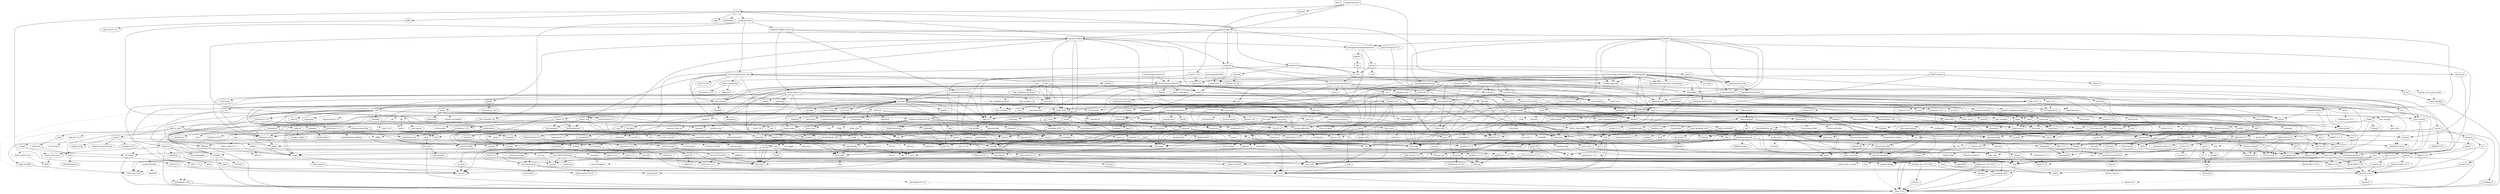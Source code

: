 digraph {
    0 [ label = "tests" shape = box]
    1 [ label = "catalyst-toolbox" shape = box]
    2 [ label = "chain-addr" shape = box]
    3 [ label = "chain-core" shape = box]
    4 [ label = "chain-ser" shape = box]
    5 [ label = "chain-crypto" shape = box]
    6 [ label = "typed-bytes" shape = box]
    7 [ label = "chain-impl-mockchain" shape = box]
    8 [ label = "cardano-legacy-address" shape = box]
    9 [ label = "chain-time" shape = box]
    10 [ label = "chain-vote" shape = box]
    11 [ label = "imhamt" shape = box]
    12 [ label = "sparse-array" shape = box]
    13 [ label = "chain-storage" shape = box]
    14 [ label = "jcli" shape = box]
    15 [ label = "jormungandr-lib" shape = box]
    16 [ label = "jormungandr-automation" shape = box]
    17 [ label = "jortestkit" shape = box]
    18 [ label = "jormungandr-integration-tests" shape = box]
    19 [ label = "hersir" shape = box]
    20 [ label = "thor" shape = box]
    21 [ label = "loki" shape = box]
    22 [ label = "mjolnir" shape = box]
    23 [ label = "snapshot-lib" shape = box]
    24 [ label = "symmetric-cipher" shape = box]
    25 [ label = "vit-servicing-station-lib" shape = box]
    26 [ label = "event-db" shape = box]
    27 [ label = "vit-servicing-station-tests" shape = box]
    28 [ label = "wallet" shape = box]
    29 [ label = "chain-path-derivation" shape = box]
    30 [ label = "hdkeygen" shape = box]
    31 [ label = "chain-network" shape = box]
    32 [ label = "jormungandrwallet" shape = box]
    33 [ label = "wallet-core" shape = box]
    34 [ label = "wallet-wasm-js" shape = box]
    35 [ label = "jormungandr" shape = box]
    36 [ label = "explorer" shape = box]
    37 [ label = "settings" shape = box]
    38 [ label = "blockchain" shape = box]
    39 [ label = "vit-servicing-station-cli" shape = box]
    40 [ label = "vit-servicing-station-server" shape = box]
    41 [ label = "iapyx" shape = box]
    42 [ label = "valgrind" shape = box]
    43 [ label = "vitup" shape = box]
    44 [ label = "mainnet-lib" shape = box]
    45 [ label = "mainnet-tools" shape = box]
    46 [ label = "scheduler-service-lib" shape = box]
    47 [ label = "signals-handler" shape = box]
    48 [ label = "snapshot-trigger-service" shape = box]
    49 [ label = "voting_tools_rs" shape = box]
    50 [ label = "integration-tests" shape = box]
    51 [ label = "cat-data-service" shape = box]
    52 [ label = "audit" shape = box]
    53 [ label = "sign" shape = box]
    54 [ label = "assert_fs" ]
    55 [ label = "bech32 0.8.1" ]
    56 [ label = "clap 4.2.1" ]
    57 [ label = "color-eyre" ]
    58 [ label = "csv" ]
    59 [ label = "fraction" ]
    60 [ label = "futures" ]
    61 [ label = "gag" ]
    62 [ label = "governor" ]
    63 [ label = "graphql_client" ]
    64 [ label = "hex" ]
    65 [ label = "image" ]
    66 [ label = "itertools 0.10.5" ]
    67 [ label = "once_cell" ]
    68 [ label = "qrcode" ]
    69 [ label = "quircs" ]
    70 [ label = "rand 0.8.5" ]
    71 [ label = "rand_chacha 0.3.1" ]
    72 [ label = "rayon" ]
    73 [ label = "regex" ]
    74 [ label = "reqwest" ]
    75 [ label = "rust_decimal" ]
    76 [ label = "serde" ]
    77 [ label = "serde_json" ]
    78 [ label = "serde_yaml" ]
    79 [ label = "sscanf" ]
    80 [ label = "thiserror" ]
    81 [ label = "time 0.3.20" ]
    82 [ label = "tokio" ]
    83 [ label = "tracing" ]
    84 [ label = "tracing-subscriber" ]
    85 [ label = "url" ]
    86 [ label = "cryptoxide 0.4.4" ]
    87 [ label = "proptest" ]
    88 [ label = "quickcheck" ]
    89 [ label = "curve25519-dalek-ng" ]
    90 [ label = "ed25519-bip32 0.4.1" ]
    91 [ label = "ed25519-dalek" ]
    92 [ label = "generic-array" ]
    93 [ label = "rand_core 0.6.4" ]
    94 [ label = "sha2 0.10.6" ]
    95 [ label = "lazy_static" ]
    96 [ label = "strum" ]
    97 [ label = "cbor_event" ]
    98 [ label = "base64 0.21.0" ]
    99 [ label = "const_format" ]
    100 [ label = "criterion" style = dashed]
    101 [ label = "data-pile" ]
    102 [ label = "sled" ]
    103 [ label = "tempfile" ]
    104 [ label = "base64 0.13.1" ]
    105 [ label = "bincode" ]
    106 [ label = "bytes" ]
    107 [ label = "clap_complete" ]
    108 [ label = "gtmpl" ]
    109 [ label = "rpassword" ]
    110 [ label = "http" ]
    111 [ label = "humantime" ]
    112 [ label = "parity-multiaddr" ]
    113 [ label = "serde_with" ]
    114 [ label = "assert_cmd" ]
    115 [ label = "bytesize" ]
    116 [ label = "custom_debug" ]
    117 [ label = "flate2" ]
    118 [ label = "fs_extra" ]
    119 [ label = "json" ]
    120 [ label = "keynesis" ]
    121 [ label = "log" ]
    122 [ label = "netstat2" ]
    123 [ label = "os_info" ]
    124 [ label = "poldercast" ]
    125 [ label = "predicates 2.1.5" ]
    126 [ label = "prost 0.9.0" ]
    127 [ label = "semver" ]
    128 [ label = "sysinfo" ]
    129 [ label = "tar" ]
    130 [ label = "tokio-stream" ]
    131 [ label = "tonic 0.6.2" ]
    132 [ label = "warp" ]
    133 [ label = "zip" ]
    134 [ label = "console" ]
    135 [ label = "dialoguer" ]
    136 [ label = "indicatif" ]
    137 [ label = "sha-1" ]
    138 [ label = "sha2 0.9.9" ]
    139 [ label = "bech32 0.7.3" ]
    140 [ label = "yaml-rust" ]
    141 [ label = "ctrlc" ]
    142 [ label = "slave-pool" ]
    143 [ label = "cocoon" ]
    144 [ label = "dirs" ]
    145 [ label = "serde_test" style = dashed]
    146 [ label = "zeroize" ]
    147 [ label = "diesel" ]
    148 [ label = "diesel_migrations" ]
    149 [ label = "dotenv" ]
    150 [ label = "http-zipkin" ]
    151 [ label = "notify" ]
    152 [ label = "r2d2" ]
    153 [ label = "simplelog 0.8.0" ]
    154 [ label = "tracing-futures" ]
    155 [ label = "bb8" ]
    156 [ label = "bb8-postgres" ]
    157 [ label = "chrono" ]
    158 [ label = "dotenvy" ]
    159 [ label = "tokio-postgres" ]
    160 [ label = "cfg-if 0.1.10" ]
    161 [ label = "dyn-clone" ]
    162 [ label = "fake" ]
    163 [ label = "hyper" ]
    164 [ label = "postgres" ]
    165 [ label = "pretty_assertions" ]
    166 [ label = "rand 0.7.3" ]
    167 [ label = "rand_core 0.5.1" ]
    168 [ label = "refinery" ]
    169 [ label = "hashlink" ]
    170 [ label = "http-body" ]
    171 [ label = "pin-project" ]
    172 [ label = "clear_on_drop" ]
    173 [ label = "console_error_panic_hook" style = dashed]
    174 [ label = "getrandom 0.2.9" ]
    175 [ label = "js-sys" ]
    176 [ label = "wasm-bindgen" ]
    177 [ label = "web-sys" ]
    178 [ label = "arc-swap" ]
    179 [ label = "jsonrpsee-core" ]
    180 [ label = "jsonrpsee-http-server" ]
    181 [ label = "linked-hash-map" ]
    182 [ label = "local-ip-address" ]
    183 [ label = "lru" ]
    184 [ label = "opentelemetry" ]
    185 [ label = "opentelemetry-otlp" ]
    186 [ label = "opentelemetry-semantic-conventions" ]
    187 [ label = "prometheus" style = dashed]
    188 [ label = "tokio-util 0.6.10" ]
    189 [ label = "tracing-appender" ]
    190 [ label = "tracing-opentelemetry" ]
    191 [ label = "trust-dns-resolver" ]
    192 [ label = "anyhow" ]
    193 [ label = "async-graphql" ]
    194 [ label = "async-graphql-warp" ]
    195 [ label = "futures-channel" ]
    196 [ label = "futures-util" ]
    197 [ label = "ed25519-bip32 0.3.2" ]
    198 [ label = "prettytable-rs" ]
    199 [ label = "warp-reverse-proxy" ]
    200 [ label = "diffy" ]
    201 [ label = "glob" ]
    202 [ label = "path-slash" ]
    203 [ label = "rustls" ]
    204 [ label = "rustls-pemfile" ]
    205 [ label = "tempdir" ]
    206 [ label = "tokio-rustls" ]
    207 [ label = "uuid 0.8.2" ]
    208 [ label = "walkdir" ]
    209 [ label = "cardano-serialization-lib" ]
    210 [ label = "pharos" ]
    211 [ label = "job_scheduler_ng" ]
    212 [ label = "num-traits" ]
    213 [ label = "uuid 1.3.1" ]
    214 [ label = "bytekind" ]
    215 [ label = "cddl" ]
    216 [ label = "ciborium" ]
    217 [ label = "dashmap" ]
    218 [ label = "microtype" ]
    219 [ label = "nonempty" ]
    220 [ label = "validity" ]
    221 [ label = "cfg-if 1.0.0" ]
    222 [ label = "libmath" ]
    223 [ label = "rand_chacha 0.2.2" ]
    224 [ label = "axum" ]
    225 [ label = "metrics" ]
    226 [ label = "metrics-exporter-prometheus" ]
    227 [ label = "tower-http" ]
    228 [ label = "clap_complete_command" ]
    229 [ label = "anstyle" ]
    230 [ label = "doc-comment" ]
    231 [ label = "globwalk" ]
    232 [ label = "predicates 3.0.2" ]
    233 [ label = "predicates-core" ]
    234 [ label = "predicates-tree" ]
    235 [ label = "clap_builder" ]
    236 [ label = "backtrace" ]
    237 [ label = "color-spantrace" style = dashed]
    238 [ label = "eyre" ]
    239 [ label = "indenter" ]
    240 [ label = "owo-colors" ]
    241 [ label = "tracing-error" style = dashed]
    242 [ label = "csv-core" ]
    243 [ label = "itoa" ]
    244 [ label = "ryu" ]
    245 [ label = "num" ]
    246 [ label = "futures-core" ]
    247 [ label = "futures-executor" ]
    248 [ label = "futures-io" ]
    249 [ label = "futures-sink" ]
    250 [ label = "futures-task" ]
    251 [ label = "filedescriptor" ]
    252 [ label = "futures-timer" style = dashed]
    253 [ label = "no-std-compat" ]
    254 [ label = "nonzero_ext" ]
    255 [ label = "parking_lot 0.12.1" ]
    256 [ label = "smallvec" ]
    257 [ label = "bytemuck" ]
    258 [ label = "byteorder" ]
    259 [ label = "color_quant" ]
    260 [ label = "gif" style = dashed]
    261 [ label = "jpeg-decoder" style = dashed]
    262 [ label = "num-iter" ]
    263 [ label = "num-rational 0.3.2" ]
    264 [ label = "png" style = dashed]
    265 [ label = "scoped_threadpool" style = dashed]
    266 [ label = "tiff" style = dashed]
    267 [ label = "either" ]
    268 [ label = "checked_int_cast" ]
    269 [ label = "ppv-lite86" ]
    270 [ label = "rayon-core" ]
    271 [ label = "aho-corasick" ]
    272 [ label = "memchr" ]
    273 [ label = "regex-syntax 0.6.29" ]
    274 [ label = "serde_urlencoded" ]
    275 [ label = "tower-service" ]
    276 [ label = "arrayvec 0.7.2" ]
    277 [ label = "borsh" style = dashed]
    278 [ label = "bytecheck" style = dashed]
    279 [ label = "rkyv" style = dashed]
    280 [ label = "indexmap" ]
    281 [ label = "time-core" ]
    282 [ label = "mio" style = dashed]
    283 [ label = "num_cpus" ]
    284 [ label = "pin-project-lite" ]
    285 [ label = "tracing-core" ]
    286 [ label = "matchers" style = dashed]
    287 [ label = "nu-ansi-term" style = dashed]
    288 [ label = "sharded-slab" style = dashed]
    289 [ label = "thread_local" ]
    290 [ label = "tracing-log" style = dashed]
    291 [ label = "tracing-serde" style = dashed]
    292 [ label = "form_urlencoded" ]
    293 [ label = "idna 0.3.0" ]
    294 [ label = "percent-encoding" ]
    295 [ label = "bit-set" style = dashed]
    296 [ label = "bitflags" ]
    297 [ label = "quick-error 2.0.1" style = dashed]
    298 [ label = "rand_xorshift" ]
    299 [ label = "rusty-fork" style = dashed]
    300 [ label = "unarray" ]
    301 [ label = "env_logger" style = dashed]
    302 [ label = "digest 0.9.0" ]
    303 [ label = "subtle-ng" ]
    304 [ label = "curve25519-dalek" ]
    305 [ label = "ed25519" ]
    306 [ label = "typenum" ]
    307 [ label = "digest 0.10.6" ]
    308 [ label = "atty" style = dashed]
    309 [ label = "cast" style = dashed]
    310 [ label = "clap 2.34.0" style = dashed]
    311 [ label = "criterion-plot" style = dashed]
    312 [ label = "oorandom" style = dashed]
    313 [ label = "plotters" style = dashed]
    314 [ label = "serde_cbor" style = dashed]
    315 [ label = "tinytemplate" style = dashed]
    316 [ label = "memmap2" ]
    317 [ label = "crc32fast" ]
    318 [ label = "crossbeam-epoch" ]
    319 [ label = "crossbeam-utils" ]
    320 [ label = "fxhash" ]
    321 [ label = "libc" ]
    322 [ label = "parking_lot 0.11.2" ]
    323 [ label = "fastrand" ]
    324 [ label = "gtmpl_value" ]
    325 [ label = "fnv" ]
    326 [ label = "arrayref" ]
    327 [ label = "bs58" ]
    328 [ label = "data-encoding" ]
    329 [ label = "multihash" ]
    330 [ label = "static_assertions" ]
    331 [ label = "unsigned-varint 0.7.1" ]
    332 [ label = "bstr" ]
    333 [ label = "wait-timeout" ]
    334 [ label = "miniz_oxide 0.6.2" ]
    335 [ label = "cryptoxide 0.3.6" ]
    336 [ label = "difflib" style = dashed]
    337 [ label = "float-cmp" style = dashed]
    338 [ label = "normalize-line-endings" style = dashed]
    339 [ label = "filetime" ]
    340 [ label = "tokio-util 0.7.7" ]
    341 [ label = "async-stream" ]
    342 [ label = "h2" style = dashed]
    343 [ label = "hyper-timeout" style = dashed]
    344 [ label = "tower" ]
    345 [ label = "tower-layer" ]
    346 [ label = "headers" ]
    347 [ label = "mime" ]
    348 [ label = "mime_guess" ]
    349 [ label = "multiparty" style = dashed]
    350 [ label = "scoped-tls" ]
    351 [ label = "tokio-tungstenite" style = dashed]
    352 [ label = "aes" style = dashed]
    353 [ label = "bzip2" style = dashed]
    354 [ label = "constant_time_eq" style = dashed]
    355 [ label = "hmac 0.12.1" ]
    356 [ label = "pbkdf2 0.11.0" style = dashed]
    357 [ label = "sha1" ]
    358 [ label = "zstd" style = dashed]
    359 [ label = "unicode-width" ]
    360 [ label = "shell-words" ]
    361 [ label = "number_prefix" ]
    362 [ label = "block-buffer 0.9.0" ]
    363 [ label = "opaque-debug" ]
    364 [ label = "crossbeam-channel" ]
    365 [ label = "aes-gcm" ]
    366 [ label = "chacha20poly1305" ]
    367 [ label = "hmac 0.11.0" ]
    368 [ label = "pbkdf2 0.9.0" ]
    369 [ label = "dirs-sys" ]
    370 [ label = "pq-sys" style = dashed]
    371 [ label = "migrations_internals" ]
    372 [ label = "zipkin" ]
    373 [ label = "scheduled-thread-pool" ]
    374 [ label = "termcolor" ]
    375 [ label = "num-integer" ]
    376 [ label = "time 0.1.45" style = dashed]
    377 [ label = "fallible-iterator" ]
    378 [ label = "phf" ]
    379 [ label = "postgres-protocol" ]
    380 [ label = "postgres-types" ]
    381 [ label = "socket2 0.5.1" ]
    382 [ label = "httparse" ]
    383 [ label = "httpdate" ]
    384 [ label = "socket2 0.4.9" style = dashed]
    385 [ label = "want" ]
    386 [ label = "ansi_term 0.11.0" ]
    387 [ label = "difference" ]
    388 [ label = "getrandom 0.1.16" style = dashed]
    389 [ label = "refinery-core" ]
    390 [ label = "hashbrown 0.12.3" ]
    391 [ label = "beef" ]
    392 [ label = "jsonrpsee-types" ]
    393 [ label = "rustc-hash" style = dashed]
    394 [ label = "globset" ]
    395 [ label = "unicase" ]
    396 [ label = "opentelemetry_api" ]
    397 [ label = "opentelemetry_sdk" ]
    398 [ label = "opentelemetry-proto" ]
    399 [ label = "prost 0.11.8" style = dashed]
    400 [ label = "tonic 0.8.3" style = dashed]
    401 [ label = "protobuf" style = dashed]
    402 [ label = "slab" style = dashed]
    403 [ label = "lru-cache" ]
    404 [ label = "resolv-conf" style = dashed]
    405 [ label = "trust-dns-proto" ]
    406 [ label = "async-graphql-parser" ]
    407 [ label = "async-graphql-value" ]
    408 [ label = "fast_chemail" style = dashed]
    409 [ label = "multer" ]
    410 [ label = "pin-utils" ]
    411 [ label = "encode_unicode" ]
    412 [ label = "is-terminal" ]
    413 [ label = "term" ]
    414 [ label = "ansi_term 0.12.1" ]
    415 [ label = "ring" ]
    416 [ label = "sct" ]
    417 [ label = "webpki" ]
    418 [ label = "rand 0.4.6" ]
    419 [ label = "remove_dir_all" ]
    420 [ label = "same-file" ]
    421 [ label = "num-bigint" ]
    422 [ label = "schemars" ]
    423 [ label = "cron" ]
    424 [ label = "libm" style = dashed]
    425 [ label = "abnf_to_pest" ]
    426 [ label = "base16" ]
    427 [ label = "base64-url" style = dashed]
    428 [ label = "clap 3.2.23" style = dashed]
    429 [ label = "codespan-reporting" ]
    430 [ label = "hexf-parse" ]
    431 [ label = "itertools 0.11.0" ]
    432 [ label = "lexical-core" ]
    433 [ label = "pest_meta" ]
    434 [ label = "pest_vm" ]
    435 [ label = "regex-syntax 0.7.4" style = dashed]
    436 [ label = "simplelog 0.12.1" ]
    437 [ label = "uriparse" style = dashed]
    438 [ label = "ciborium-io" ]
    439 [ label = "ciborium-ll" ]
    440 [ label = "hashbrown 0.14.0" ]
    441 [ label = "lock_api" ]
    442 [ label = "parking_lot_core 0.9.8" ]
    443 [ label = "secrecy" style = dashed]
    444 [ label = "rand 0.3.23" ]
    445 [ label = "axum-core" ]
    446 [ label = "matchit" ]
    447 [ label = "serde_path_to_error" style = dashed]
    448 [ label = "sync_wrapper" ]
    449 [ label = "ahash 0.7.6" ]
    450 [ label = "ipnet" ]
    451 [ label = "metrics-util" ]
    452 [ label = "quanta" ]
    453 [ label = "http-range-header" ]
    454 [ label = "clap_complete_fig" style = dashed]
    455 [ label = "clap_complete_nushell" style = dashed]
    456 [ label = "ignore" ]
    457 [ label = "termtree" ]
    458 [ label = "anstream" style = dashed]
    459 [ label = "clap_lex 0.4.1" ]
    460 [ label = "strsim" style = dashed]
    461 [ label = "addr2line" ]
    462 [ label = "object" ]
    463 [ label = "rustc-demangle" ]
    464 [ label = "num-complex" ]
    465 [ label = "num-rational 0.4.1" ]
    466 [ label = "weezl" style = dashed]
    467 [ label = "deflate" style = dashed]
    468 [ label = "miniz_oxide 0.3.7" style = dashed]
    469 [ label = "miniz_oxide 0.4.4" style = dashed]
    470 [ label = "crossbeam-deque" ]
    471 [ label = "hashbrown 0.13.2" style = dashed]
    472 [ label = "ptr_meta" style = dashed]
    473 [ label = "simdutf8" style = dashed]
    474 [ label = "rend" style = dashed]
    475 [ label = "seahash" style = dashed]
    476 [ label = "regex-automata" style = dashed]
    477 [ label = "overload" style = dashed]
    478 [ label = "unicode-bidi" ]
    479 [ label = "unicode-normalization" ]
    480 [ label = "bit-vec" style = dashed]
    481 [ label = "quick-error 1.2.3" style = dashed]
    482 [ label = "subtle" ]
    483 [ label = "signature" ]
    484 [ label = "block-buffer 0.10.4" style = dashed]
    485 [ label = "crypto-common" ]
    486 [ label = "textwrap 0.11.0" style = dashed]
    487 [ label = "plotters-backend" style = dashed]
    488 [ label = "plotters-svg" style = dashed]
    489 [ label = "half" ]
    490 [ label = "memoffset" ]
    491 [ label = "scopeguard" ]
    492 [ label = "instant" ]
    493 [ label = "parking_lot_core 0.8.6" ]
    494 [ label = "unsigned-varint 0.5.1" ]
    495 [ label = "adler" ]
    496 [ label = "tokio-io-timeout" style = dashed]
    497 [ label = "headers-core" ]
    498 [ label = "try-lock" ]
    499 [ label = "tungstenite" style = dashed]
    500 [ label = "cipher 0.3.0" ]
    501 [ label = "bzip2-sys" style = dashed]
    502 [ label = "password-hash" style = dashed]
    503 [ label = "zstd-safe" style = dashed]
    504 [ label = "aead 0.4.3" ]
    505 [ label = "ctr" ]
    506 [ label = "ghash" ]
    507 [ label = "aead 0.5.2" ]
    508 [ label = "chacha20" ]
    509 [ label = "cipher 0.4.4" ]
    510 [ label = "poly1305" ]
    511 [ label = "crypto-mac" ]
    512 [ label = "lazycell" ]
    513 [ label = "zipkin-types" ]
    514 [ label = "phf_shared" ]
    515 [ label = "md-5" ]
    516 [ label = "stringprep" ]
    517 [ label = "siphasher" ]
    518 [ label = "toml" ]
    519 [ label = "hostname" style = dashed]
    520 [ label = "idna 0.2.3" ]
    521 [ label = "tinyvec" ]
    522 [ label = "pest" ]
    523 [ label = "ascii_utils" style = dashed]
    524 [ label = "encoding_rs" ]
    525 [ label = "spin" ]
    526 [ label = "io-lifetimes" ]
    527 [ label = "dirs-next" ]
    528 [ label = "untrusted" ]
    529 [ label = "nom" ]
    530 [ label = "abnf" ]
    531 [ label = "pretty" ]
    532 [ label = "clap_lex 0.2.4" style = dashed]
    533 [ label = "textwrap 0.16.0" style = dashed]
    534 [ label = "lexical-parse-float" style = dashed]
    535 [ label = "lexical-parse-integer" style = dashed]
    536 [ label = "lexical-util" ]
    537 [ label = "lexical-write-float" style = dashed]
    538 [ label = "lexical-write-integer" style = dashed]
    539 [ label = "atomic-shim" style = dashed]
    540 [ label = "hashbrown 0.11.2" style = dashed]
    541 [ label = "sketches-ddsketch" style = dashed]
    542 [ label = "anstyle-parse" style = dashed]
    543 [ label = "concolor-override" style = dashed]
    544 [ label = "concolor-query" style = dashed]
    545 [ label = "utf8parse" style = dashed]
    546 [ label = "gimli" ]
    547 [ label = "adler32" style = dashed]
    548 [ label = "ahash 0.8.3" style = dashed]
    549 [ label = "utf-8" style = dashed]
    550 [ label = "base64ct" style = dashed]
    551 [ label = "zstd-sys" style = dashed]
    552 [ label = "polyval" ]
    553 [ label = "inout" ]
    554 [ label = "universal-hash 0.5.0" ]
    555 [ label = "match_cfg" style = dashed]
    556 [ label = "matches" ]
    557 [ label = "tinyvec_macros" style = dashed]
    558 [ label = "ucd-trie" ]
    559 [ label = "dirs-sys-next" ]
    560 [ label = "minimal-lexical" ]
    561 [ label = "abnf-core" ]
    562 [ label = "arrayvec 0.5.2" ]
    563 [ label = "typed-arena" ]
    564 [ label = "unicode-segmentation" ]
    565 [ label = "os_str_bytes" style = dashed]
    566 [ label = "universal-hash 0.4.1" ]
    1 -> 57 [ ]
    1 -> 61 [ ]
    1 -> 62 [ ]
    1 -> 18 [ ]
    1 -> 68 [ ]
    1 -> 69 [ ]
    1 -> 79 [ ]
    1 -> 24 [ ]
    1 -> 25 [ style = dotted]
    1 -> 28 [ ]
    2 -> 3 [ ]
    2 -> 5 [ ]
    3 -> 4 [ ]
    4 -> 80 [ ]
    5 -> 55 [ ]
    5 -> 89 [ ]
    5 -> 90 [ ]
    5 -> 91 [ ]
    5 -> 64 [ ]
    5 -> 87 [ style = dotted]
    5 -> 88 [ style = dotted]
    5 -> 72 [ ]
    5 -> 94 [ ]
    5 -> 6 [ ]
    7 -> 8 [ ]
    7 -> 2 [ ]
    7 -> 9 [ ]
    7 -> 10 [ ]
    7 -> 11 [ ]
    7 -> 12 [ ]
    7 -> 96 [ ]
    7 -> 83 [ ]
    8 -> 97 [ ]
    8 -> 90 [ ]
    9 -> 3 [ ]
    9 -> 87 [ style = dotted]
    9 -> 88 [ style = dotted]
    10 -> 98 [ ]
    10 -> 3 [ ]
    10 -> 5 [ ]
    10 -> 99 [ ]
    11 -> 87 [ style = dotted]
    11 -> 80 [ ]
    13 -> 100 [ style = dotted]
    13 -> 101 [ ]
    13 -> 93 [ style = dotted]
    13 -> 102 [ ]
    13 -> 103 [ style = dotted]
    13 -> 80 [ ]
    14 -> 105 [ ]
    14 -> 107 [ ]
    14 -> 108 [ ]
    14 -> 15 [ ]
    14 -> 74 [ ]
    14 -> 109 [ ]
    14 -> 78 [ ]
    15 -> 7 [ ]
    15 -> 110 [ ]
    15 -> 111 [ ]
    15 -> 112 [ ]
    15 -> 113 [ ]
    16 -> 114 [ ]
    16 -> 13 [ ]
    16 -> 63 [ ]
    16 -> 14 [ ]
    16 -> 17 [ ]
    16 -> 119 [ ]
    16 -> 122 [ ]
    16 -> 124 [ ]
    16 -> 131 [ ]
    16 -> 84 [ ]
    17 -> 54 [ ]
    17 -> 55 [ ]
    17 -> 115 [ ]
    17 -> 58 [ ]
    17 -> 116 [ ]
    17 -> 135 [ ]
    17 -> 118 [ ]
    17 -> 64 [ ]
    17 -> 111 [ ]
    17 -> 136 [ ]
    17 -> 123 [ ]
    17 -> 125 [ ]
    17 -> 74 [ ]
    17 -> 127 [ ]
    17 -> 78 [ ]
    17 -> 137 [ ]
    17 -> 138 [ ]
    17 -> 128 [ ]
    17 -> 129 [ ]
    17 -> 132 [ ]
    17 -> 133 [ ]
    18 -> 139 [ ]
    18 -> 19 [ ]
    18 -> 22 [ ]
    19 -> 141 [ ]
    19 -> 142 [ ]
    19 -> 20 [ ]
    20 -> 143 [ ]
    20 -> 144 [ ]
    20 -> 16 [ ]
    21 -> 20 [ ]
    22 -> 21 [ ]
    23 -> 59 [ ]
    23 -> 15 [ ]
    23 -> 74 [ ]
    23 -> 75 [ ]
    23 -> 145 [ style = dotted]
    24 -> 86 [ ]
    24 -> 70 [ ]
    24 -> 80 [ ]
    24 -> 146 [ ]
    25 -> 56 [ ]
    25 -> 148 [ ]
    25 -> 149 [ ]
    25 -> 26 [ ]
    25 -> 150 [ ]
    25 -> 66 [ ]
    25 -> 151 [ ]
    25 -> 153 [ ]
    25 -> 23 [ ]
    25 -> 154 [ ]
    25 -> 84 [ ]
    25 -> 132 [ ]
    26 -> 156 [ ]
    26 -> 158 [ ]
    26 -> 75 [ ]
    26 -> 80 [ ]
    27 -> 114 [ ]
    27 -> 160 [ ]
    27 -> 161 [ ]
    27 -> 162 [ ]
    27 -> 17 [ ]
    27 -> 165 [ ]
    27 -> 168 [ ]
    27 -> 25 [ ]
    28 -> 169 [ ]
    28 -> 30 [ ]
    28 -> 66 [ ]
    28 -> 15 [ ]
    29 -> 80 [ ]
    30 -> 8 [ ]
    30 -> 2 [ ]
    30 -> 29 [ ]
    31 -> 5 [ ]
    31 -> 60 [ ]
    31 -> 80 [ ]
    31 -> 131 [ ]
    32 -> 33 [ ]
    33 -> 139 [ ]
    33 -> 24 [ ]
    33 -> 28 [ ]
    34 -> 172 [ ]
    34 -> 173 [ style = dotted]
    34 -> 33 [ ]
    34 -> 177 [ ]
    35 -> 178 [ ]
    35 -> 31 [ ]
    35 -> 13 [ ]
    35 -> 56 [ ]
    35 -> 150 [ ]
    35 -> 15 [ ]
    35 -> 180 [ ]
    35 -> 182 [ ]
    35 -> 185 [ ]
    35 -> 186 [ ]
    35 -> 124 [ ]
    35 -> 187 [ style = dotted]
    35 -> 74 [ ]
    35 -> 78 [ ]
    35 -> 189 [ ]
    35 -> 190 [ ]
    35 -> 191 [ ]
    35 -> 132 [ ]
    36 -> 192 [ ]
    36 -> 194 [ ]
    36 -> 31 [ ]
    36 -> 150 [ ]
    36 -> 18 [ ]
    36 -> 185 [ ]
    36 -> 186 [ ]
    36 -> 189 [ ]
    36 -> 190 [ ]
    37 -> 102 [ ]
    37 -> 80 [ ]
    38 -> 7 [ ]
    38 -> 183 [ ]
    39 -> 58 [ ]
    39 -> 25 [ ]
    40 -> 185 [ ]
    40 -> 186 [ ]
    40 -> 189 [ ]
    40 -> 190 [ ]
    40 -> 25 [ ]
    41 -> 1 [ ]
    41 -> 197 [ ]
    41 -> 198 [ ]
    41 -> 42 [ ]
    42 -> 16 [ ]
    42 -> 27 [ ]
    42 -> 33 [ ]
    42 -> 199 [ ]
    43 -> 200 [ ]
    43 -> 201 [ ]
    43 -> 45 [ ]
    43 -> 202 [ ]
    43 -> 189 [ ]
    43 -> 207 [ ]
    43 -> 42 [ ]
    44 -> 209 [ ]
    44 -> 210 [ ]
    44 -> 23 [ ]
    44 -> 205 [ ]
    44 -> 20 [ ]
    45 -> 211 [ ]
    45 -> 44 [ ]
    45 -> 198 [ ]
    45 -> 48 [ ]
    45 -> 27 [ ]
    46 -> 157 [ ]
    46 -> 56 [ ]
    46 -> 60 [ ]
    46 -> 17 [ ]
    46 -> 213 [ ]
    47 -> 60 [ ]
    47 -> 82 [ ]
    48 -> 1 [ ]
    48 -> 46 [ ]
    48 -> 47 [ ]
    48 -> 49 [ ]
    49 -> 214 [ ]
    49 -> 209 [ ]
    49 -> 215 [ ]
    49 -> 56 [ ]
    49 -> 57 [ ]
    49 -> 217 [ ]
    49 -> 144 [ ]
    49 -> 218 [ ]
    49 -> 219 [ ]
    49 -> 87 [ ]
    49 -> 72 [ ]
    49 -> 75 [ ]
    49 -> 220 [ ]
    50 -> 41 [ ]
    50 -> 222 [ ]
    50 -> 223 [ ]
    50 -> 43 [ ]
    51 -> 224 [ ]
    51 -> 56 [ ]
    51 -> 26 [ ]
    51 -> 226 [ ]
    51 -> 113 [ ]
    51 -> 227 [ ]
    51 -> 84 [ ]
    52 -> 13 [ ]
    52 -> 228 [ ]
    52 -> 57 [ ]
    52 -> 78 [ ]
    52 -> 28 [ ]
    53 -> 13 [ ]
    53 -> 228 [ ]
    53 -> 57 [ ]
    53 -> 78 [ ]
    53 -> 28 [ ]
    54 -> 230 [ ]
    54 -> 231 [ ]
    54 -> 232 [ ]
    54 -> 234 [ ]
    54 -> 103 [ ]
    56 -> 235 [ ]
    57 -> 236 [ ]
    57 -> 237 [ style = dotted]
    57 -> 238 [ ]
    58 -> 242 [ ]
    58 -> 243 [ ]
    58 -> 244 [ ]
    58 -> 76 [ ]
    59 -> 95 [ style = dotted]
    59 -> 245 [ ]
    60 -> 247 [ style = dotted]
    61 -> 251 [ ]
    61 -> 103 [ ]
    62 -> 60 [ style = dotted]
    62 -> 252 [ style = dotted]
    62 -> 253 [ ]
    62 -> 254 [ ]
    62 -> 255 [ ]
    62 -> 70 [ style = dotted]
    63 -> 77 [ ]
    65 -> 257 [ ]
    65 -> 260 [ style = dotted]
    65 -> 262 [ ]
    65 -> 263 [ ]
    65 -> 264 [ style = dotted]
    65 -> 265 [ style = dotted]
    65 -> 266 [ style = dotted]
    66 -> 267 [ ]
    68 -> 268 [ ]
    68 -> 65 [ style = dotted]
    69 -> 212 [ ]
    69 -> 80 [ ]
    70 -> 71 [ style = dotted]
    71 -> 269 [ ]
    71 -> 93 [ ]
    72 -> 267 [ ]
    72 -> 270 [ ]
    73 -> 271 [ style = dotted]
    73 -> 273 [ ]
    74 -> 98 [ ]
    74 -> 196 [ ]
    74 -> 110 [ ]
    74 -> 77 [ style = dotted]
    74 -> 274 [ ]
    74 -> 275 [ ]
    74 -> 85 [ ]
    75 -> 276 [ ]
    75 -> 277 [ style = dotted]
    75 -> 164 [ style = dotted]
    75 -> 279 [ style = dotted]
    77 -> 243 [ ]
    77 -> 244 [ ]
    77 -> 76 [ ]
    78 -> 280 [ ]
    78 -> 244 [ ]
    78 -> 140 [ ]
    79 -> 99 [ ]
    79 -> 95 [ ]
    79 -> 73 [ ]
    81 -> 243 [ style = dotted]
    81 -> 76 [ style = dotted]
    81 -> 281 [ ]
    82 -> 106 [ style = dotted]
    82 -> 282 [ style = dotted]
    82 -> 283 [ style = dotted]
    82 -> 255 [ style = dotted]
    82 -> 284 [ ]
    83 -> 121 [ style = dotted]
    83 -> 284 [ ]
    83 -> 285 [ ]
    84 -> 286 [ style = dotted]
    84 -> 287 [ style = dotted]
    84 -> 73 [ style = dotted]
    84 -> 77 [ style = dotted]
    84 -> 288 [ style = dotted]
    84 -> 256 [ style = dotted]
    84 -> 289 [ style = dotted]
    84 -> 81 [ style = dotted]
    84 -> 83 [ style = dotted]
    84 -> 290 [ style = dotted]
    84 -> 291 [ style = dotted]
    85 -> 292 [ ]
    85 -> 293 [ ]
    85 -> 76 [ style = dotted]
    87 -> 295 [ style = dotted]
    87 -> 296 [ ]
    87 -> 258 [ ]
    87 -> 95 [ style = dotted]
    87 -> 212 [ ]
    87 -> 297 [ style = dotted]
    87 -> 70 [ ]
    87 -> 298 [ ]
    87 -> 273 [ style = dotted]
    87 -> 299 [ style = dotted]
    87 -> 300 [ ]
    88 -> 301 [ style = dotted]
    88 -> 166 [ ]
    89 -> 258 [ ]
    89 -> 302 [ ]
    89 -> 93 [ ]
    89 -> 303 [ ]
    89 -> 146 [ ]
    90 -> 86 [ ]
    91 -> 304 [ ]
    91 -> 305 [ ]
    91 -> 166 [ style = dotted]
    91 -> 76 [ style = dotted]
    91 -> 138 [ ]
    92 -> 306 [ ]
    93 -> 174 [ style = dotted]
    94 -> 307 [ ]
    100 -> 308 [ style = dashed]
    100 -> 310 [ style = dashed]
    100 -> 311 [ style = dashed]
    100 -> 58 [ style = dashed]
    100 -> 60 [ style = dotted]
    100 -> 95 [ style = dashed]
    100 -> 312 [ style = dashed]
    100 -> 313 [ style = dashed]
    100 -> 72 [ style = dashed]
    100 -> 73 [ style = dashed]
    100 -> 314 [ style = dashed]
    100 -> 315 [ style = dashed]
    100 -> 82 [ style = dotted]
    100 -> 208 [ style = dashed]
    101 -> 316 [ ]
    102 -> 317 [ ]
    102 -> 318 [ ]
    102 -> 320 [ ]
    102 -> 321 [ ]
    102 -> 121 [ ]
    102 -> 322 [ ]
    103 -> 221 [ ]
    103 -> 323 [ ]
    105 -> 76 [ ]
    106 -> 76 [ style = dotted]
    107 -> 56 [ ]
    108 -> 324 [ ]
    108 -> 66 [ ]
    108 -> 95 [ ]
    108 -> 294 [ ]
    109 -> 77 [ ]
    110 -> 106 [ ]
    110 -> 325 [ ]
    110 -> 243 [ ]
    112 -> 326 [ ]
    112 -> 327 [ ]
    112 -> 258 [ ]
    112 -> 328 [ ]
    112 -> 329 [ ]
    112 -> 330 [ ]
    112 -> 331 [ ]
    112 -> 85 [ style = dotted]
    113 -> 104 [ style = dotted]
    113 -> 157 [ style = dotted]
    113 -> 64 [ style = dotted]
    113 -> 280 [ style = dotted]
    113 -> 77 [ style = dotted]
    113 -> 81 [ style = dotted]
    114 -> 332 [ ]
    114 -> 230 [ ]
    114 -> 232 [ ]
    114 -> 234 [ ]
    114 -> 333 [ ]
    117 -> 317 [ ]
    117 -> 334 [ style = dotted]
    120 -> 335 [ ]
    120 -> 64 [ ]
    120 -> 71 [ ]
    120 -> 80 [ ]
    121 -> 221 [ ]
    121 -> 76 [ style = dotted]
    122 -> 296 [ ]
    122 -> 321 [ ]
    122 -> 80 [ ]
    123 -> 121 [ ]
    124 -> 120 [ ]
    124 -> 183 [ ]
    125 -> 336 [ style = dotted]
    125 -> 337 [ style = dotted]
    125 -> 66 [ ]
    125 -> 338 [ style = dotted]
    125 -> 233 [ ]
    125 -> 73 [ style = dotted]
    126 -> 106 [ ]
    127 -> 76 [ style = dotted]
    128 -> 72 [ style = dotted]
    129 -> 339 [ ]
    130 -> 340 [ style = dotted]
    131 -> 341 [ ]
    131 -> 104 [ ]
    131 -> 343 [ style = dotted]
    131 -> 294 [ ]
    131 -> 126 [ style = dotted]
    131 -> 130 [ ]
    131 -> 188 [ ]
    131 -> 344 [ style = dotted]
    131 -> 154 [ style = dotted]
    132 -> 346 [ ]
    132 -> 163 [ ]
    132 -> 348 [ ]
    132 -> 349 [ style = dotted]
    132 -> 171 [ ]
    132 -> 204 [ ]
    132 -> 350 [ ]
    132 -> 77 [ ]
    132 -> 274 [ ]
    132 -> 206 [ style = dotted]
    132 -> 130 [ ]
    132 -> 351 [ style = dotted]
    133 -> 352 [ style = dotted]
    133 -> 258 [ ]
    133 -> 353 [ style = dotted]
    133 -> 354 [ style = dotted]
    133 -> 117 [ style = dotted]
    133 -> 356 [ style = dotted]
    133 -> 357 [ style = dotted]
    133 -> 81 [ style = dotted]
    133 -> 358 [ style = dotted]
    134 -> 95 [ ]
    134 -> 321 [ ]
    134 -> 359 [ style = dotted]
    135 -> 134 [ ]
    135 -> 360 [ ]
    135 -> 103 [ style = dotted]
    135 -> 146 [ style = dotted]
    136 -> 134 [ ]
    136 -> 361 [ ]
    136 -> 73 [ ]
    137 -> 362 [ ]
    137 -> 221 [ ]
    137 -> 302 [ ]
    137 -> 363 [ ]
    138 -> 362 [ ]
    138 -> 221 [ ]
    138 -> 302 [ ]
    138 -> 363 [ ]
    140 -> 181 [ ]
    142 -> 364 [ ]
    143 -> 365 [ ]
    143 -> 366 [ ]
    143 -> 368 [ ]
    143 -> 70 [ ]
    144 -> 369 [ ]
    145 -> 76 [ style = dashed]
    147 -> 296 [ style = dotted]
    147 -> 258 [ ]
    147 -> 157 [ style = dotted]
    147 -> 370 [ style = dotted]
    147 -> 152 [ style = dotted]
    147 -> 77 [ style = dotted]
    148 -> 371 [ ]
    150 -> 110 [ ]
    150 -> 372 [ ]
    151 -> 296 [ ]
    151 -> 364 [ style = dotted]
    151 -> 339 [ ]
    151 -> 321 [ ]
    151 -> 208 [ ]
    152 -> 121 [ ]
    152 -> 373 [ ]
    153 -> 157 [ ]
    153 -> 121 [ ]
    153 -> 374 [ style = dotted]
    154 -> 171 [ style = dotted]
    154 -> 83 [ ]
    155 -> 196 [ ]
    155 -> 82 [ ]
    156 -> 155 [ ]
    156 -> 159 [ ]
    157 -> 375 [ ]
    157 -> 76 [ style = dotted]
    157 -> 376 [ style = dotted]
    159 -> 196 [ ]
    159 -> 294 [ ]
    159 -> 378 [ ]
    159 -> 380 [ ]
    159 -> 381 [ ]
    159 -> 340 [ ]
    162 -> 157 [ style = dotted]
    162 -> 110 [ style = dotted]
    162 -> 70 [ ]
    163 -> 342 [ style = dotted]
    163 -> 170 [ ]
    163 -> 382 [ ]
    163 -> 383 [ ]
    163 -> 384 [ style = dotted]
    163 -> 275 [ ]
    163 -> 385 [ ]
    164 -> 159 [ ]
    165 -> 386 [ ]
    165 -> 387 [ ]
    166 -> 167 [ ]
    167 -> 388 [ style = dotted]
    168 -> 389 [ ]
    169 -> 390 [ ]
    170 -> 110 [ ]
    170 -> 284 [ ]
    173 -> 176 [ style = dashed]
    174 -> 221 [ ]
    175 -> 176 [ ]
    176 -> 221 [ ]
    177 -> 175 [ ]
    179 -> 276 [ style = dotted]
    179 -> 163 [ style = dotted]
    179 -> 392 [ ]
    179 -> 70 [ style = dotted]
    179 -> 393 [ style = dotted]
    180 -> 394 [ ]
    180 -> 179 [ ]
    180 -> 95 [ ]
    180 -> 395 [ ]
    182 -> 80 [ ]
    183 -> 390 [ style = dotted]
    184 -> 397 [ ]
    185 -> 398 [ ]
    186 -> 184 [ ]
    187 -> 325 [ style = dashed]
    187 -> 95 [ style = dashed]
    187 -> 272 [ style = dashed]
    187 -> 255 [ style = dashed]
    187 -> 401 [ style = dotted]
    187 -> 80 [ style = dashed]
    188 -> 246 [ ]
    188 -> 249 [ ]
    188 -> 402 [ style = dotted]
    188 -> 82 [ ]
    189 -> 364 [ ]
    189 -> 84 [ ]
    190 -> 184 [ ]
    190 -> 84 [ ]
    191 -> 403 [ ]
    191 -> 404 [ style = dotted]
    191 -> 405 [ ]
    193 -> 406 [ ]
    193 -> 341 [ ]
    193 -> 104 [ ]
    193 -> 408 [ style = dotted]
    193 -> 409 [ ]
    193 -> 212 [ ]
    193 -> 67 [ ]
    193 -> 73 [ ]
    193 -> 274 [ ]
    193 -> 330 [ ]
    193 -> 103 [ ]
    194 -> 193 [ ]
    194 -> 132 [ ]
    195 -> 246 [ ]
    195 -> 249 [ style = dotted]
    196 -> 195 [ style = dotted]
    196 -> 248 [ style = dotted]
    196 -> 250 [ ]
    196 -> 272 [ style = dotted]
    196 -> 284 [ ]
    196 -> 410 [ ]
    196 -> 402 [ style = dotted]
    197 -> 335 [ ]
    198 -> 58 [ style = dotted]
    198 -> 411 [ ]
    198 -> 412 [ ]
    198 -> 95 [ ]
    198 -> 413 [ ]
    198 -> 359 [ ]
    199 -> 95 [ ]
    199 -> 74 [ ]
    199 -> 132 [ ]
    200 -> 414 [ ]
    203 -> 121 [ style = dotted]
    203 -> 416 [ ]
    203 -> 417 [ ]
    204 -> 98 [ ]
    205 -> 418 [ ]
    205 -> 419 [ ]
    206 -> 203 [ ]
    206 -> 82 [ ]
    207 -> 174 [ style = dotted]
    207 -> 76 [ style = dotted]
    208 -> 420 [ ]
    209 -> 139 [ ]
    209 -> 97 [ ]
    209 -> 172 [ ]
    209 -> 90 [ ]
    209 -> 64 [ ]
    209 -> 66 [ ]
    209 -> 181 [ ]
    209 -> 421 [ ]
    209 -> 70 [ ]
    209 -> 422 [ ]
    209 -> 138 [ ]
    210 -> 60 [ ]
    211 -> 423 [ ]
    211 -> 213 [ ]
    212 -> 424 [ style = dotted]
    213 -> 174 [ style = dotted]
    213 -> 76 [ style = dotted]
    214 -> 64 [ style = dotted]
    214 -> 76 [ ]
    214 -> 300 [ ]
    215 -> 425 [ ]
    215 -> 426 [ ]
    215 -> 427 [ style = dotted]
    215 -> 157 [ style = dotted]
    215 -> 216 [ style = dotted]
    215 -> 428 [ style = dotted]
    215 -> 429 [ ]
    215 -> 328 [ ]
    215 -> 430 [ ]
    215 -> 431 [ ]
    215 -> 432 [ ]
    215 -> 434 [ ]
    215 -> 73 [ ]
    215 -> 435 [ style = dotted]
    215 -> 77 [ style = dotted]
    215 -> 436 [ ]
    215 -> 437 [ style = dotted]
    216 -> 439 [ ]
    216 -> 76 [ ]
    217 -> 440 [ ]
    217 -> 441 [ ]
    217 -> 67 [ ]
    217 -> 442 [ ]
    218 -> 443 [ style = dotted]
    219 -> 76 [ style = dotted]
    222 -> 444 [ ]
    223 -> 269 [ ]
    223 -> 167 [ ]
    224 -> 445 [ ]
    224 -> 296 [ ]
    224 -> 163 [ ]
    224 -> 446 [ ]
    224 -> 77 [ style = dotted]
    224 -> 447 [ style = dotted]
    224 -> 274 [ style = dotted]
    224 -> 448 [ ]
    224 -> 344 [ ]
    225 -> 449 [ ]
    226 -> 163 [ style = dotted]
    226 -> 450 [ style = dotted]
    226 -> 451 [ ]
    226 -> 80 [ ]
    227 -> 296 [ ]
    227 -> 196 [ ]
    227 -> 170 [ ]
    227 -> 453 [ ]
    227 -> 345 [ ]
    227 -> 275 [ ]
    228 -> 454 [ style = dotted]
    228 -> 455 [ style = dotted]
    231 -> 296 [ ]
    231 -> 456 [ ]
    232 -> 229 [ ]
    232 -> 336 [ style = dotted]
    232 -> 66 [ ]
    232 -> 233 [ ]
    234 -> 233 [ ]
    234 -> 457 [ ]
    235 -> 458 [ style = dotted]
    235 -> 296 [ ]
    235 -> 459 [ ]
    235 -> 67 [ style = dotted]
    235 -> 460 [ style = dotted]
    236 -> 461 [ ]
    236 -> 221 [ ]
    236 -> 321 [ ]
    236 -> 334 [ ]
    236 -> 462 [ ]
    236 -> 463 [ ]
    237 -> 240 [ style = dashed]
    237 -> 241 [ style = dashed]
    238 -> 239 [ ]
    238 -> 67 [ ]
    241 -> 84 [ style = dashed]
    242 -> 272 [ ]
    245 -> 464 [ ]
    245 -> 262 [ ]
    245 -> 465 [ ]
    247 -> 196 [ ]
    251 -> 321 [ ]
    251 -> 80 [ ]
    255 -> 441 [ ]
    255 -> 442 [ ]
    260 -> 259 [ style = dashed]
    260 -> 466 [ style = dashed]
    261 -> 72 [ style = dotted]
    262 -> 375 [ ]
    263 -> 375 [ ]
    264 -> 296 [ style = dashed]
    264 -> 317 [ style = dashed]
    264 -> 467 [ style = dotted]
    264 -> 468 [ style = dashed]
    266 -> 261 [ style = dashed]
    266 -> 469 [ style = dashed]
    266 -> 466 [ style = dashed]
    270 -> 364 [ ]
    270 -> 470 [ ]
    270 -> 283 [ ]
    271 -> 272 [ ]
    274 -> 292 [ ]
    274 -> 243 [ ]
    274 -> 244 [ ]
    274 -> 76 [ ]
    277 -> 471 [ style = dashed]
    278 -> 472 [ style = dashed]
    278 -> 473 [ style = dotted]
    279 -> 390 [ style = dotted]
    279 -> 474 [ style = dotted]
    279 -> 475 [ style = dashed]
    280 -> 390 [ ]
    280 -> 76 [ style = dotted]
    282 -> 121 [ style = dashed]
    285 -> 67 [ style = dotted]
    286 -> 476 [ style = dashed]
    287 -> 477 [ style = dashed]
    288 -> 95 [ style = dashed]
    289 -> 221 [ ]
    289 -> 67 [ ]
    290 -> 95 [ style = dashed]
    290 -> 121 [ style = dashed]
    290 -> 285 [ style = dashed]
    291 -> 76 [ style = dashed]
    291 -> 285 [ style = dashed]
    292 -> 294 [ ]
    293 -> 478 [ ]
    293 -> 479 [ ]
    295 -> 480 [ style = dashed]
    298 -> 93 [ ]
    299 -> 325 [ style = dashed]
    299 -> 481 [ style = dashed]
    299 -> 103 [ style = dashed]
    299 -> 333 [ style = dotted]
    301 -> 121 [ style = dashed]
    301 -> 73 [ style = dotted]
    302 -> 92 [ ]
    304 -> 258 [ ]
    304 -> 302 [ ]
    304 -> 167 [ ]
    304 -> 482 [ ]
    304 -> 146 [ ]
    305 -> 483 [ ]
    307 -> 484 [ style = dotted]
    307 -> 485 [ ]
    307 -> 482 [ style = dotted]
    310 -> 296 [ style = dashed]
    310 -> 486 [ style = dashed]
    311 -> 309 [ style = dashed]
    311 -> 66 [ style = dashed]
    313 -> 212 [ style = dashed]
    313 -> 488 [ style = dotted]
    314 -> 489 [ style = dashed]
    314 -> 76 [ style = dashed]
    315 -> 77 [ style = dashed]
    317 -> 221 [ ]
    318 -> 319 [ ]
    318 -> 490 [ ]
    318 -> 491 [ ]
    319 -> 221 [ ]
    320 -> 258 [ ]
    322 -> 441 [ ]
    322 -> 493 [ ]
    329 -> 92 [ ]
    329 -> 494 [ ]
    332 -> 272 [ ]
    332 -> 67 [ style = dotted]
    332 -> 476 [ style = dotted]
    332 -> 76 [ style = dotted]
    334 -> 495 [ ]
    337 -> 212 [ style = dotted]
    339 -> 221 [ ]
    340 -> 246 [ ]
    340 -> 249 [ ]
    340 -> 82 [ ]
    340 -> 83 [ style = dotted]
    341 -> 246 [ ]
    341 -> 284 [ ]
    342 -> 196 [ style = dashed]
    342 -> 110 [ style = dashed]
    342 -> 280 [ style = dashed]
    342 -> 340 [ style = dashed]
    343 -> 163 [ style = dashed]
    343 -> 496 [ style = dashed]
    344 -> 196 [ style = dotted]
    344 -> 280 [ style = dotted]
    344 -> 171 [ style = dotted]
    344 -> 70 [ style = dotted]
    344 -> 340 [ style = dotted]
    344 -> 345 [ ]
    344 -> 275 [ ]
    346 -> 104 [ ]
    346 -> 296 [ ]
    346 -> 497 [ ]
    346 -> 383 [ ]
    346 -> 347 [ ]
    346 -> 357 [ ]
    348 -> 347 [ ]
    348 -> 395 [ ]
    349 -> 106 [ style = dashed]
    349 -> 246 [ style = dotted]
    349 -> 382 [ style = dotted]
    349 -> 272 [ style = dotted]
    349 -> 284 [ style = dotted]
    349 -> 498 [ style = dotted]
    351 -> 196 [ style = dashed]
    351 -> 82 [ style = dashed]
    351 -> 499 [ style = dashed]
    352 -> 221 [ style = dashed]
    352 -> 500 [ style = dashed]
    352 -> 363 [ style = dashed]
    353 -> 501 [ style = dashed]
    355 -> 307 [ ]
    356 -> 355 [ style = dotted]
    356 -> 502 [ style = dotted]
    356 -> 94 [ style = dotted]
    357 -> 307 [ ]
    358 -> 503 [ style = dashed]
    362 -> 92 [ ]
    364 -> 319 [ style = dotted]
    365 -> 504 [ ]
    365 -> 352 [ style = dotted]
    365 -> 505 [ ]
    365 -> 506 [ ]
    366 -> 507 [ ]
    366 -> 508 [ ]
    366 -> 510 [ ]
    367 -> 511 [ ]
    367 -> 302 [ ]
    368 -> 367 [ style = dotted]
    368 -> 138 [ style = dotted]
    371 -> 147 [ ]
    372 -> 512 [ ]
    372 -> 121 [ ]
    372 -> 284 [ ]
    372 -> 70 [ ]
    372 -> 513 [ ]
    373 -> 255 [ ]
    375 -> 212 [ ]
    376 -> 321 [ style = dashed]
    378 -> 514 [ ]
    379 -> 98 [ ]
    379 -> 258 [ ]
    379 -> 106 [ ]
    379 -> 377 [ ]
    379 -> 355 [ ]
    379 -> 515 [ ]
    379 -> 272 [ ]
    379 -> 70 [ ]
    379 -> 94 [ ]
    379 -> 516 [ ]
    380 -> 157 [ style = dotted]
    380 -> 379 [ ]
    380 -> 77 [ style = dotted]
    385 -> 121 [ ]
    385 -> 498 [ ]
    388 -> 221 [ style = dashed]
    389 -> 95 [ ]
    389 -> 164 [ style = dotted]
    389 -> 73 [ ]
    389 -> 80 [ ]
    389 -> 81 [ ]
    389 -> 518 [ ]
    389 -> 85 [ ]
    389 -> 208 [ ]
    390 -> 449 [ style = dotted]
    391 -> 76 [ style = dotted]
    392 -> 192 [ ]
    392 -> 391 [ ]
    392 -> 77 [ ]
    392 -> 80 [ ]
    392 -> 83 [ ]
    394 -> 332 [ ]
    394 -> 325 [ ]
    394 -> 121 [ style = dotted]
    394 -> 73 [ ]
    396 -> 325 [ style = dotted]
    396 -> 196 [ ]
    396 -> 280 [ ]
    396 -> 67 [ ]
    396 -> 80 [ ]
    397 -> 364 [ style = dotted]
    397 -> 217 [ style = dotted]
    397 -> 247 [ ]
    397 -> 396 [ ]
    397 -> 294 [ style = dotted]
    397 -> 70 [ style = dotted]
    397 -> 130 [ style = dotted]
    398 -> 60 [ ]
    398 -> 184 [ ]
    398 -> 400 [ style = dotted]
    399 -> 106 [ style = dashed]
    400 -> 341 [ style = dashed]
    400 -> 224 [ style = dotted]
    400 -> 104 [ style = dashed]
    400 -> 343 [ style = dotted]
    400 -> 399 [ style = dotted]
    400 -> 130 [ style = dashed]
    400 -> 154 [ style = dotted]
    403 -> 181 [ ]
    404 -> 519 [ style = dotted]
    404 -> 481 [ style = dashed]
    405 -> 328 [ ]
    405 -> 196 [ ]
    405 -> 520 [ ]
    405 -> 450 [ ]
    405 -> 95 [ ]
    405 -> 70 [ ]
    405 -> 80 [ ]
    405 -> 82 [ style = dotted]
    405 -> 83 [ ]
    405 -> 85 [ ]
    406 -> 407 [ ]
    406 -> 522 [ ]
    407 -> 106 [ ]
    407 -> 280 [ ]
    407 -> 77 [ ]
    408 -> 523 [ style = dashed]
    409 -> 524 [ ]
    409 -> 196 [ ]
    409 -> 110 [ ]
    409 -> 382 [ ]
    409 -> 121 [ ]
    409 -> 347 [ ]
    409 -> 525 [ ]
    412 -> 526 [ ]
    413 -> 527 [ ]
    415 -> 528 [ ]
    416 -> 415 [ ]
    417 -> 415 [ ]
    421 -> 375 [ ]
    421 -> 76 [ style = dotted]
    422 -> 161 [ ]
    422 -> 77 [ ]
    423 -> 157 [ ]
    423 -> 529 [ ]
    423 -> 67 [ ]
    425 -> 530 [ ]
    425 -> 280 [ ]
    425 -> 66 [ ]
    425 -> 531 [ ]
    427 -> 98 [ style = dashed]
    428 -> 308 [ style = dotted]
    428 -> 296 [ style = dashed]
    428 -> 532 [ style = dashed]
    428 -> 280 [ style = dashed]
    428 -> 67 [ style = dotted]
    428 -> 460 [ style = dotted]
    428 -> 374 [ style = dotted]
    428 -> 533 [ style = dashed]
    429 -> 374 [ ]
    429 -> 359 [ ]
    431 -> 267 [ ]
    432 -> 534 [ style = dotted]
    432 -> 537 [ style = dotted]
    433 -> 67 [ ]
    433 -> 522 [ ]
    434 -> 433 [ ]
    436 -> 121 [ ]
    436 -> 374 [ style = dotted]
    436 -> 81 [ ]
    437 -> 325 [ style = dashed]
    437 -> 95 [ style = dashed]
    439 -> 438 [ ]
    439 -> 489 [ ]
    441 -> 491 [ ]
    442 -> 221 [ ]
    442 -> 256 [ ]
    443 -> 76 [ style = dotted]
    443 -> 146 [ style = dashed]
    444 -> 321 [ ]
    444 -> 418 [ ]
    445 -> 196 [ ]
    445 -> 170 [ ]
    445 -> 347 [ ]
    445 -> 345 [ ]
    445 -> 275 [ ]
    447 -> 76 [ style = dashed]
    451 -> 539 [ style = dotted]
    451 -> 318 [ style = dotted]
    451 -> 540 [ style = dotted]
    451 -> 225 [ ]
    451 -> 283 [ style = dotted]
    451 -> 322 [ style = dotted]
    451 -> 452 [ style = dotted]
    451 -> 541 [ style = dotted]
    452 -> 319 [ ]
    452 -> 67 [ ]
    454 -> 107 [ style = dashed]
    455 -> 107 [ style = dashed]
    456 -> 394 [ ]
    456 -> 95 [ ]
    456 -> 289 [ ]
    456 -> 208 [ ]
    458 -> 229 [ style = dashed]
    458 -> 542 [ style = dashed]
    458 -> 543 [ style = dotted]
    458 -> 544 [ style = dotted]
    458 -> 412 [ style = dotted]
    461 -> 546 [ ]
    462 -> 272 [ ]
    464 -> 212 [ ]
    464 -> 76 [ style = dotted]
    465 -> 421 [ style = dotted]
    467 -> 547 [ style = dashed]
    467 -> 258 [ style = dashed]
    468 -> 547 [ style = dashed]
    469 -> 495 [ style = dashed]
    470 -> 318 [ style = dotted]
    471 -> 548 [ style = dotted]
    474 -> 278 [ style = dotted]
    476 -> 273 [ style = dotted]
    479 -> 521 [ ]
    484 -> 92 [ style = dashed]
    485 -> 92 [ ]
    485 -> 93 [ style = dotted]
    486 -> 359 [ style = dashed]
    488 -> 487 [ style = dashed]
    492 -> 221 [ ]
    493 -> 492 [ ]
    493 -> 256 [ ]
    496 -> 82 [ style = dashed]
    497 -> 110 [ ]
    499 -> 104 [ style = dotted]
    499 -> 258 [ style = dashed]
    499 -> 110 [ style = dotted]
    499 -> 382 [ style = dotted]
    499 -> 121 [ style = dashed]
    499 -> 70 [ style = dashed]
    499 -> 357 [ style = dotted]
    499 -> 80 [ style = dashed]
    499 -> 85 [ style = dotted]
    499 -> 549 [ style = dashed]
    500 -> 92 [ ]
    501 -> 321 [ style = dashed]
    502 -> 550 [ style = dashed]
    502 -> 93 [ style = dotted]
    502 -> 482 [ style = dashed]
    503 -> 551 [ style = dashed]
    504 -> 92 [ ]
    505 -> 500 [ ]
    506 -> 552 [ ]
    507 -> 485 [ ]
    508 -> 509 [ ]
    509 -> 485 [ ]
    509 -> 553 [ ]
    509 -> 146 [ style = dotted]
    510 -> 363 [ ]
    510 -> 554 [ ]
    511 -> 92 [ ]
    511 -> 482 [ ]
    513 -> 328 [ ]
    514 -> 517 [ ]
    515 -> 307 [ ]
    516 -> 478 [ ]
    516 -> 479 [ ]
    518 -> 76 [ ]
    519 -> 555 [ style = dashed]
    520 -> 556 [ ]
    520 -> 478 [ ]
    520 -> 479 [ ]
    521 -> 557 [ style = dotted]
    522 -> 80 [ style = dotted]
    522 -> 558 [ ]
    524 -> 221 [ ]
    527 -> 221 [ ]
    527 -> 559 [ ]
    529 -> 272 [ ]
    529 -> 560 [ ]
    530 -> 561 [ ]
    531 -> 562 [ ]
    531 -> 121 [ ]
    531 -> 563 [ ]
    531 -> 564 [ ]
    532 -> 565 [ style = dashed]
    534 -> 535 [ style = dashed]
    535 -> 536 [ style = dashed]
    536 -> 330 [ ]
    537 -> 538 [ style = dashed]
    538 -> 536 [ style = dashed]
    540 -> 449 [ style = dotted]
    542 -> 545 [ style = dotted]
    548 -> 221 [ style = dashed]
    551 -> 321 [ style = dashed]
    552 -> 221 [ ]
    552 -> 363 [ ]
    552 -> 566 [ ]
    553 -> 92 [ ]
    554 -> 485 [ ]
    554 -> 482 [ ]
    561 -> 529 [ ]
    566 -> 92 [ ]
    566 -> 482 [ ]
}

